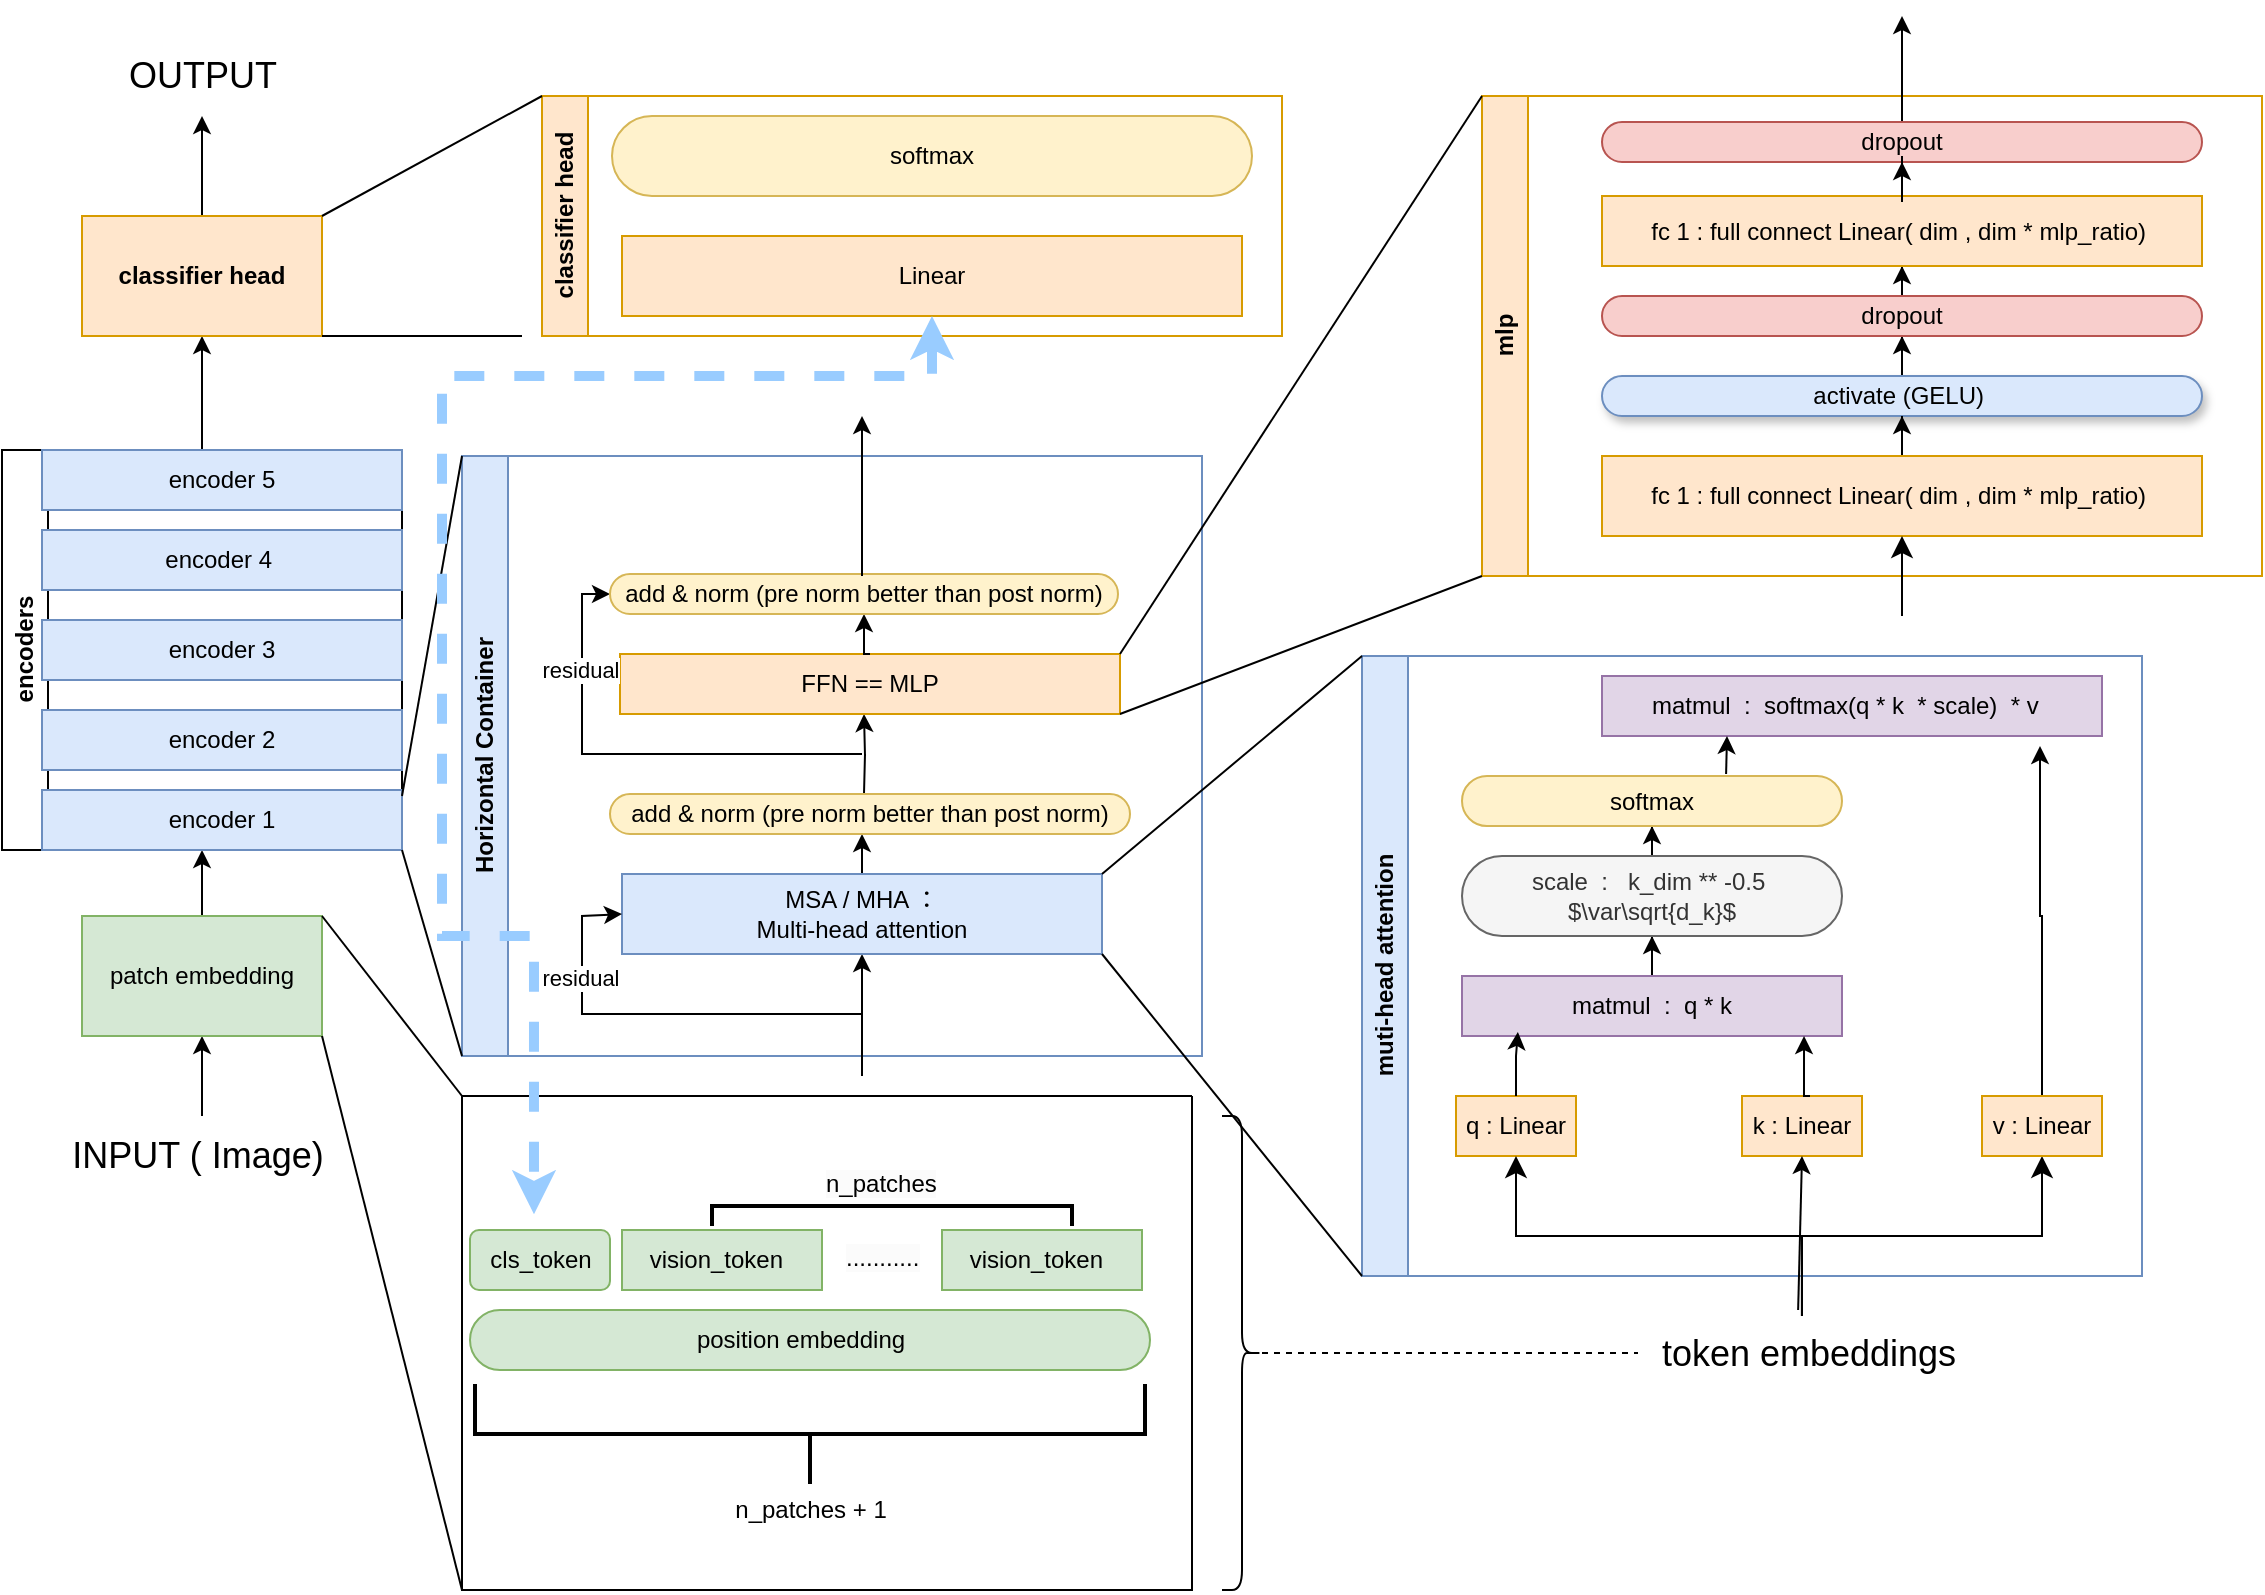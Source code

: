 <mxfile version="23.1.5" type="github">
  <diagram name="第 1 页" id="czzfnf1LqHYl-WFddmxi">
    <mxGraphModel dx="1588" dy="1012" grid="1" gridSize="10" guides="1" tooltips="1" connect="1" arrows="1" fold="1" page="1" pageScale="1" pageWidth="827" pageHeight="1169" math="0" shadow="0">
      <root>
        <mxCell id="0" />
        <mxCell id="1" parent="0" />
        <mxCell id="Urf7zwrWx2TIyKgHntSY-18" value="" style="edgeStyle=orthogonalEdgeStyle;rounded=0;orthogonalLoop=1;jettySize=auto;html=1;" edge="1" parent="1" source="Urf7zwrWx2TIyKgHntSY-19" target="Urf7zwrWx2TIyKgHntSY-21">
          <mxGeometry relative="1" as="geometry" />
        </mxCell>
        <mxCell id="Urf7zwrWx2TIyKgHntSY-19" value="&lt;font style=&quot;font-size: 18px;&quot;&gt;INPUT ( Image)&amp;nbsp;&lt;/font&gt;" style="text;html=1;align=center;verticalAlign=middle;resizable=0;points=[];autosize=1;strokeColor=none;fillColor=none;" vertex="1" parent="1">
          <mxGeometry x="135" y="760" width="150" height="40" as="geometry" />
        </mxCell>
        <mxCell id="Urf7zwrWx2TIyKgHntSY-20" value="" style="edgeStyle=orthogonalEdgeStyle;rounded=0;orthogonalLoop=1;jettySize=auto;html=1;" edge="1" parent="1" source="Urf7zwrWx2TIyKgHntSY-21">
          <mxGeometry relative="1" as="geometry">
            <mxPoint x="210" y="627" as="targetPoint" />
          </mxGeometry>
        </mxCell>
        <mxCell id="Urf7zwrWx2TIyKgHntSY-21" value="patch embedding" style="whiteSpace=wrap;html=1;fillColor=#d5e8d4;strokeColor=#82b366;" vertex="1" parent="1">
          <mxGeometry x="150" y="660" width="120" height="60" as="geometry" />
        </mxCell>
        <mxCell id="Urf7zwrWx2TIyKgHntSY-22" value="" style="edgeStyle=orthogonalEdgeStyle;rounded=0;orthogonalLoop=1;jettySize=auto;html=1;" edge="1" parent="1" source="Urf7zwrWx2TIyKgHntSY-23" target="Urf7zwrWx2TIyKgHntSY-30">
          <mxGeometry relative="1" as="geometry" />
        </mxCell>
        <mxCell id="Urf7zwrWx2TIyKgHntSY-23" value="encoders" style="swimlane;horizontal=0;whiteSpace=wrap;html=1;" vertex="1" parent="1">
          <mxGeometry x="110" y="427" width="200" height="200" as="geometry" />
        </mxCell>
        <mxCell id="Urf7zwrWx2TIyKgHntSY-24" value="encoder 5" style="rounded=0;whiteSpace=wrap;html=1;fillColor=#dae8fc;strokeColor=#6c8ebf;" vertex="1" parent="Urf7zwrWx2TIyKgHntSY-23">
          <mxGeometry x="20" width="180" height="30" as="geometry" />
        </mxCell>
        <mxCell id="Urf7zwrWx2TIyKgHntSY-25" value="encoder 4&amp;nbsp;" style="rounded=0;whiteSpace=wrap;html=1;fillColor=#dae8fc;strokeColor=#6c8ebf;" vertex="1" parent="Urf7zwrWx2TIyKgHntSY-23">
          <mxGeometry x="20" y="40" width="180" height="30" as="geometry" />
        </mxCell>
        <mxCell id="Urf7zwrWx2TIyKgHntSY-26" value="encoder 3" style="rounded=0;whiteSpace=wrap;html=1;fillColor=#dae8fc;strokeColor=#6c8ebf;" vertex="1" parent="Urf7zwrWx2TIyKgHntSY-23">
          <mxGeometry x="20" y="85" width="180" height="30" as="geometry" />
        </mxCell>
        <mxCell id="Urf7zwrWx2TIyKgHntSY-27" value="encoder 2" style="rounded=0;whiteSpace=wrap;html=1;fillColor=#dae8fc;strokeColor=#6c8ebf;" vertex="1" parent="Urf7zwrWx2TIyKgHntSY-23">
          <mxGeometry x="20" y="130" width="180" height="30" as="geometry" />
        </mxCell>
        <mxCell id="Urf7zwrWx2TIyKgHntSY-28" value="encoder 1" style="rounded=0;whiteSpace=wrap;html=1;fillColor=#dae8fc;strokeColor=#6c8ebf;" vertex="1" parent="Urf7zwrWx2TIyKgHntSY-23">
          <mxGeometry x="20" y="170" width="180" height="30" as="geometry" />
        </mxCell>
        <mxCell id="Urf7zwrWx2TIyKgHntSY-29" style="edgeStyle=orthogonalEdgeStyle;rounded=0;orthogonalLoop=1;jettySize=auto;html=1;" edge="1" parent="1" source="Urf7zwrWx2TIyKgHntSY-30" target="Urf7zwrWx2TIyKgHntSY-31">
          <mxGeometry relative="1" as="geometry" />
        </mxCell>
        <mxCell id="Urf7zwrWx2TIyKgHntSY-30" value="classifier head" style="whiteSpace=wrap;html=1;fontStyle=1;startSize=23;fillColor=#ffe6cc;strokeColor=#d79b00;" vertex="1" parent="1">
          <mxGeometry x="150" y="310" width="120" height="60" as="geometry" />
        </mxCell>
        <mxCell id="Urf7zwrWx2TIyKgHntSY-31" value="&lt;font style=&quot;font-size: 18px;&quot;&gt;OUTPUT&lt;/font&gt;" style="text;html=1;align=center;verticalAlign=middle;resizable=0;points=[];autosize=1;strokeColor=none;fillColor=none;" vertex="1" parent="1">
          <mxGeometry x="160" y="220" width="100" height="40" as="geometry" />
        </mxCell>
        <mxCell id="Urf7zwrWx2TIyKgHntSY-33" value="classifier head" style="swimlane;horizontal=0;whiteSpace=wrap;html=1;fillColor=#ffe6cc;strokeColor=#d79b00;" vertex="1" parent="1">
          <mxGeometry x="380" y="250" width="370" height="120" as="geometry" />
        </mxCell>
        <mxCell id="Urf7zwrWx2TIyKgHntSY-67" value="Linear" style="rounded=0;whiteSpace=wrap;html=1;fillColor=#ffe6cc;strokeColor=#d79b00;" vertex="1" parent="Urf7zwrWx2TIyKgHntSY-33">
          <mxGeometry x="40" y="70" width="310" height="40" as="geometry" />
        </mxCell>
        <mxCell id="Urf7zwrWx2TIyKgHntSY-68" value="softmax" style="rounded=1;whiteSpace=wrap;html=1;arcSize=50;fillColor=#fff2cc;strokeColor=#d6b656;" vertex="1" parent="Urf7zwrWx2TIyKgHntSY-33">
          <mxGeometry x="35" y="10" width="320" height="40" as="geometry" />
        </mxCell>
        <mxCell id="Urf7zwrWx2TIyKgHntSY-35" value="Horizontal Container" style="swimlane;horizontal=0;whiteSpace=wrap;html=1;fillColor=#dae8fc;strokeColor=#6c8ebf;" vertex="1" parent="1">
          <mxGeometry x="340" y="430" width="370" height="300" as="geometry" />
        </mxCell>
        <mxCell id="Urf7zwrWx2TIyKgHntSY-89" style="edgeStyle=orthogonalEdgeStyle;rounded=0;orthogonalLoop=1;jettySize=auto;html=1;exitX=0.5;exitY=0;exitDx=0;exitDy=0;entryX=0.5;entryY=1;entryDx=0;entryDy=0;" edge="1" parent="Urf7zwrWx2TIyKgHntSY-35">
          <mxGeometry relative="1" as="geometry">
            <mxPoint x="196" y="209" as="sourcePoint" />
            <mxPoint x="200" y="189" as="targetPoint" />
          </mxGeometry>
        </mxCell>
        <mxCell id="Urf7zwrWx2TIyKgHntSY-93" value="" style="edgeStyle=orthogonalEdgeStyle;rounded=0;orthogonalLoop=1;jettySize=auto;html=1;startArrow=classic;startFill=1;endArrow=none;endFill=0;" edge="1" parent="Urf7zwrWx2TIyKgHntSY-35" source="Urf7zwrWx2TIyKgHntSY-36">
          <mxGeometry relative="1" as="geometry">
            <mxPoint x="200" y="310" as="targetPoint" />
          </mxGeometry>
        </mxCell>
        <mxCell id="Urf7zwrWx2TIyKgHntSY-36" value="MSA / MHA ：&lt;br&gt;Multi-head attention" style="rounded=0;whiteSpace=wrap;html=1;fillColor=#dae8fc;strokeColor=#6c8ebf;" vertex="1" parent="Urf7zwrWx2TIyKgHntSY-35">
          <mxGeometry x="80" y="209" width="240" height="40" as="geometry" />
        </mxCell>
        <mxCell id="Urf7zwrWx2TIyKgHntSY-99" style="edgeStyle=orthogonalEdgeStyle;rounded=0;orthogonalLoop=1;jettySize=auto;html=1;entryX=0.5;entryY=1;entryDx=0;entryDy=0;" edge="1" parent="Urf7zwrWx2TIyKgHntSY-35">
          <mxGeometry relative="1" as="geometry">
            <mxPoint x="201" y="169" as="sourcePoint" />
            <mxPoint x="201" y="129" as="targetPoint" />
          </mxGeometry>
        </mxCell>
        <mxCell id="Urf7zwrWx2TIyKgHntSY-37" value="add &amp;amp; norm (pre norm better than post norm)" style="rounded=1;whiteSpace=wrap;html=1;arcSize=50;fillColor=#fff2cc;strokeColor=#d6b656;" vertex="1" parent="Urf7zwrWx2TIyKgHntSY-35">
          <mxGeometry x="74" y="169" width="260" height="20" as="geometry" />
        </mxCell>
        <mxCell id="Urf7zwrWx2TIyKgHntSY-38" value="FFN == MLP" style="rounded=0;whiteSpace=wrap;html=1;fillColor=#ffe6cc;strokeColor=#d79b00;" vertex="1" parent="Urf7zwrWx2TIyKgHntSY-35">
          <mxGeometry x="79" y="99" width="250" height="30" as="geometry" />
        </mxCell>
        <mxCell id="Urf7zwrWx2TIyKgHntSY-97" style="edgeStyle=orthogonalEdgeStyle;rounded=0;orthogonalLoop=1;jettySize=auto;html=1;startArrow=classic;startFill=1;endArrow=none;endFill=0;" edge="1" parent="Urf7zwrWx2TIyKgHntSY-35" source="Urf7zwrWx2TIyKgHntSY-39">
          <mxGeometry relative="1" as="geometry">
            <mxPoint x="200" y="149" as="targetPoint" />
            <Array as="points">
              <mxPoint x="60" y="69" />
              <mxPoint x="60" y="149" />
            </Array>
          </mxGeometry>
        </mxCell>
        <mxCell id="Urf7zwrWx2TIyKgHntSY-105" value="residual" style="edgeLabel;html=1;align=center;verticalAlign=middle;resizable=0;points=[];" vertex="1" connectable="0" parent="Urf7zwrWx2TIyKgHntSY-97">
          <mxGeometry x="-0.556" y="-1" relative="1" as="geometry">
            <mxPoint as="offset" />
          </mxGeometry>
        </mxCell>
        <mxCell id="Urf7zwrWx2TIyKgHntSY-101" value="" style="edgeStyle=orthogonalEdgeStyle;rounded=0;orthogonalLoop=1;jettySize=auto;html=1;startArrow=classic;startFill=1;endArrow=none;endFill=0;" edge="1" parent="Urf7zwrWx2TIyKgHntSY-35" source="Urf7zwrWx2TIyKgHntSY-39" target="Urf7zwrWx2TIyKgHntSY-38">
          <mxGeometry relative="1" as="geometry" />
        </mxCell>
        <mxCell id="Urf7zwrWx2TIyKgHntSY-39" value="add &amp;amp; norm (pre norm better than post norm)" style="rounded=1;whiteSpace=wrap;html=1;arcSize=50;fillColor=#fff2cc;strokeColor=#d6b656;" vertex="1" parent="Urf7zwrWx2TIyKgHntSY-35">
          <mxGeometry x="74" y="59" width="254" height="20" as="geometry" />
        </mxCell>
        <mxCell id="Urf7zwrWx2TIyKgHntSY-102" value="" style="edgeStyle=orthogonalEdgeStyle;rounded=0;orthogonalLoop=1;jettySize=auto;html=1;startArrow=classic;startFill=1;endArrow=none;endFill=0;" edge="1" parent="Urf7zwrWx2TIyKgHntSY-35">
          <mxGeometry relative="1" as="geometry">
            <mxPoint x="200" y="-20" as="sourcePoint" />
            <mxPoint x="200" y="60" as="targetPoint" />
          </mxGeometry>
        </mxCell>
        <mxCell id="Urf7zwrWx2TIyKgHntSY-41" value="" style="endArrow=none;html=1;rounded=0;entryX=0;entryY=0;entryDx=0;entryDy=0;" edge="1" parent="1" target="Urf7zwrWx2TIyKgHntSY-35">
          <mxGeometry width="50" height="50" relative="1" as="geometry">
            <mxPoint x="310" y="600" as="sourcePoint" />
            <mxPoint x="360" y="550" as="targetPoint" />
          </mxGeometry>
        </mxCell>
        <mxCell id="Urf7zwrWx2TIyKgHntSY-42" value="" style="endArrow=none;html=1;rounded=0;entryX=1;entryY=1;entryDx=0;entryDy=0;exitX=0;exitY=1;exitDx=0;exitDy=0;" edge="1" parent="1" source="Urf7zwrWx2TIyKgHntSY-35" target="Urf7zwrWx2TIyKgHntSY-23">
          <mxGeometry width="50" height="50" relative="1" as="geometry">
            <mxPoint x="490" y="470" as="sourcePoint" />
            <mxPoint x="540" y="420" as="targetPoint" />
          </mxGeometry>
        </mxCell>
        <mxCell id="Urf7zwrWx2TIyKgHntSY-43" value="" style="swimlane;startSize=0;" vertex="1" parent="1">
          <mxGeometry x="340" y="750" width="365" height="247" as="geometry">
            <mxRectangle x="380" y="670" width="50" height="40" as="alternateBounds" />
          </mxGeometry>
        </mxCell>
        <mxCell id="Urf7zwrWx2TIyKgHntSY-45" value="cls_token" style="text;html=1;align=center;verticalAlign=middle;resizable=0;points=[];autosize=1;rounded=1;fillColor=#d5e8d4;strokeColor=#82b366;" vertex="1" parent="Urf7zwrWx2TIyKgHntSY-43">
          <mxGeometry x="4" y="67" width="70" height="30" as="geometry" />
        </mxCell>
        <mxCell id="Urf7zwrWx2TIyKgHntSY-46" value="vision_token&amp;nbsp;&amp;nbsp;" style="text;html=1;align=center;verticalAlign=middle;resizable=0;points=[];autosize=1;rounded=1;fillColor=#d5e8d4;strokeColor=#82b366;arcSize=0;" vertex="1" parent="Urf7zwrWx2TIyKgHntSY-43">
          <mxGeometry x="80" y="67" width="100" height="30" as="geometry" />
        </mxCell>
        <mxCell id="Urf7zwrWx2TIyKgHntSY-59" value="vision_token&amp;nbsp;&amp;nbsp;" style="text;html=1;align=center;verticalAlign=middle;resizable=0;points=[];autosize=1;rounded=1;fillColor=#d5e8d4;strokeColor=#82b366;arcSize=0;" vertex="1" parent="Urf7zwrWx2TIyKgHntSY-43">
          <mxGeometry x="240" y="67" width="100" height="30" as="geometry" />
        </mxCell>
        <mxCell id="Urf7zwrWx2TIyKgHntSY-60" value="&lt;span style=&quot;color: rgb(0, 0, 0); font-family: Helvetica; font-size: 12px; font-style: normal; font-variant-ligatures: normal; font-variant-caps: normal; font-weight: 400; letter-spacing: normal; orphans: 2; text-align: center; text-indent: 0px; text-transform: none; widows: 2; word-spacing: 0px; -webkit-text-stroke-width: 0px; background-color: rgb(251, 251, 251); text-decoration-thickness: initial; text-decoration-style: initial; text-decoration-color: initial; float: none; display: inline !important;&quot;&gt;...........&lt;/span&gt;" style="text;whiteSpace=wrap;html=1;" vertex="1" parent="Urf7zwrWx2TIyKgHntSY-43">
          <mxGeometry x="190" y="67" width="90" height="40" as="geometry" />
        </mxCell>
        <mxCell id="Urf7zwrWx2TIyKgHntSY-48" value="&amp;nbsp; &amp;nbsp; &amp;nbsp; &amp;nbsp; &amp;nbsp; &amp;nbsp; &amp;nbsp; &amp;nbsp; &amp;nbsp; &amp;nbsp; &amp;nbsp; &amp;nbsp; &amp;nbsp; &amp;nbsp; &amp;nbsp; &amp;nbsp;position embedding&amp;nbsp; &amp;nbsp; &amp;nbsp; &amp;nbsp; &amp;nbsp; &amp;nbsp; &amp;nbsp; &amp;nbsp; &amp;nbsp; &amp;nbsp; &amp;nbsp; &amp;nbsp; &amp;nbsp; &amp;nbsp; &amp;nbsp; &amp;nbsp; &amp;nbsp;&amp;nbsp;" style="text;html=1;align=center;verticalAlign=middle;resizable=0;points=[];autosize=1;rounded=1;fillColor=#d5e8d4;strokeColor=#82b366;arcSize=50;flipH=1;flipV=1;imageWidth=96;" vertex="1" parent="Urf7zwrWx2TIyKgHntSY-43">
          <mxGeometry x="4" y="107" width="340" height="30" as="geometry" />
        </mxCell>
        <mxCell id="Urf7zwrWx2TIyKgHntSY-61" value="" style="strokeWidth=2;html=1;shape=mxgraph.flowchart.annotation_2;align=left;labelPosition=right;pointerEvents=1;rotation=-90;" vertex="1" parent="Urf7zwrWx2TIyKgHntSY-43">
          <mxGeometry x="149" y="1.5" width="50" height="335" as="geometry" />
        </mxCell>
        <mxCell id="Urf7zwrWx2TIyKgHntSY-66" value="n_patches + 1" style="text;html=1;align=center;verticalAlign=middle;resizable=0;points=[];autosize=1;strokeColor=none;fillColor=none;" vertex="1" parent="Urf7zwrWx2TIyKgHntSY-43">
          <mxGeometry x="124" y="192" width="100" height="30" as="geometry" />
        </mxCell>
        <mxCell id="Urf7zwrWx2TIyKgHntSY-49" value="" style="strokeWidth=2;html=1;shape=mxgraph.flowchart.annotation_1;align=left;pointerEvents=1;rotation=90;" vertex="1" parent="Urf7zwrWx2TIyKgHntSY-43">
          <mxGeometry x="210" y="-30" width="10" height="180" as="geometry" />
        </mxCell>
        <mxCell id="Urf7zwrWx2TIyKgHntSY-58" value="&lt;span style=&quot;color: rgb(0, 0, 0); font-family: Helvetica; font-size: 12px; font-style: normal; font-variant-ligatures: normal; font-variant-caps: normal; font-weight: 400; letter-spacing: normal; orphans: 2; text-align: center; text-indent: 0px; text-transform: none; widows: 2; word-spacing: 0px; -webkit-text-stroke-width: 0px; background-color: rgb(251, 251, 251); text-decoration-thickness: initial; text-decoration-style: initial; text-decoration-color: initial; float: none; display: inline !important;&quot;&gt;n_patches&lt;/span&gt;" style="text;whiteSpace=wrap;html=1;" vertex="1" parent="Urf7zwrWx2TIyKgHntSY-43">
          <mxGeometry x="180" y="30" width="90" height="40" as="geometry" />
        </mxCell>
        <mxCell id="Urf7zwrWx2TIyKgHntSY-63" value="" style="endArrow=none;html=1;rounded=0;exitX=1;exitY=0;exitDx=0;exitDy=0;entryX=0;entryY=0;entryDx=0;entryDy=0;" edge="1" parent="1" source="Urf7zwrWx2TIyKgHntSY-21" target="Urf7zwrWx2TIyKgHntSY-43">
          <mxGeometry width="50" height="50" relative="1" as="geometry">
            <mxPoint x="290" y="710" as="sourcePoint" />
            <mxPoint x="340" y="660" as="targetPoint" />
          </mxGeometry>
        </mxCell>
        <mxCell id="Urf7zwrWx2TIyKgHntSY-64" value="" style="endArrow=none;html=1;rounded=0;entryX=0;entryY=1;entryDx=0;entryDy=0;exitX=1;exitY=1;exitDx=0;exitDy=0;" edge="1" parent="1" source="Urf7zwrWx2TIyKgHntSY-21" target="Urf7zwrWx2TIyKgHntSY-43">
          <mxGeometry width="50" height="50" relative="1" as="geometry">
            <mxPoint x="230" y="810" as="sourcePoint" />
            <mxPoint x="280" y="760" as="targetPoint" />
          </mxGeometry>
        </mxCell>
        <mxCell id="Urf7zwrWx2TIyKgHntSY-69" value="muti-head attention" style="swimlane;horizontal=0;whiteSpace=wrap;html=1;fillColor=#dae8fc;strokeColor=#6c8ebf;" vertex="1" parent="1">
          <mxGeometry x="790" y="530" width="390" height="310" as="geometry" />
        </mxCell>
        <mxCell id="Urf7zwrWx2TIyKgHntSY-107" value="" style="edgeStyle=elbowEdgeStyle;elbow=vertical;endArrow=classic;html=1;curved=0;rounded=0;endSize=8;startSize=8;" edge="1" parent="Urf7zwrWx2TIyKgHntSY-69">
          <mxGeometry width="50" height="50" relative="1" as="geometry">
            <mxPoint x="220" y="330" as="sourcePoint" />
            <mxPoint x="340" y="250" as="targetPoint" />
          </mxGeometry>
        </mxCell>
        <mxCell id="Urf7zwrWx2TIyKgHntSY-115" value="q : Linear" style="rounded=0;whiteSpace=wrap;html=1;fillColor=#ffe6cc;strokeColor=#d79b00;" vertex="1" parent="Urf7zwrWx2TIyKgHntSY-69">
          <mxGeometry x="47" y="220" width="60" height="30" as="geometry" />
        </mxCell>
        <mxCell id="Urf7zwrWx2TIyKgHntSY-116" value="k : Linear" style="rounded=0;whiteSpace=wrap;html=1;fillColor=#ffe6cc;strokeColor=#d79b00;" vertex="1" parent="Urf7zwrWx2TIyKgHntSY-69">
          <mxGeometry x="190" y="220" width="60" height="30" as="geometry" />
        </mxCell>
        <mxCell id="Urf7zwrWx2TIyKgHntSY-130" style="edgeStyle=orthogonalEdgeStyle;rounded=0;orthogonalLoop=1;jettySize=auto;html=1;entryX=0.876;entryY=1.167;entryDx=0;entryDy=0;entryPerimeter=0;" edge="1" parent="Urf7zwrWx2TIyKgHntSY-69" source="Urf7zwrWx2TIyKgHntSY-117" target="Urf7zwrWx2TIyKgHntSY-129">
          <mxGeometry relative="1" as="geometry" />
        </mxCell>
        <mxCell id="Urf7zwrWx2TIyKgHntSY-117" value="v : Linear" style="rounded=0;whiteSpace=wrap;html=1;fillColor=#ffe6cc;strokeColor=#d79b00;" vertex="1" parent="Urf7zwrWx2TIyKgHntSY-69">
          <mxGeometry x="310" y="220" width="60" height="30" as="geometry" />
        </mxCell>
        <mxCell id="Urf7zwrWx2TIyKgHntSY-125" value="" style="edgeStyle=orthogonalEdgeStyle;rounded=0;orthogonalLoop=1;jettySize=auto;html=1;" edge="1" parent="Urf7zwrWx2TIyKgHntSY-69" source="Urf7zwrWx2TIyKgHntSY-118" target="Urf7zwrWx2TIyKgHntSY-124">
          <mxGeometry relative="1" as="geometry" />
        </mxCell>
        <mxCell id="Urf7zwrWx2TIyKgHntSY-118" value="matmul&amp;nbsp; :&amp;nbsp; q * k" style="rounded=0;whiteSpace=wrap;html=1;fillColor=#e1d5e7;strokeColor=#9673a6;" vertex="1" parent="Urf7zwrWx2TIyKgHntSY-69">
          <mxGeometry x="50" y="160" width="190" height="30" as="geometry" />
        </mxCell>
        <mxCell id="Urf7zwrWx2TIyKgHntSY-119" style="edgeStyle=orthogonalEdgeStyle;rounded=0;orthogonalLoop=1;jettySize=auto;html=1;entryX=0.147;entryY=0.933;entryDx=0;entryDy=0;entryPerimeter=0;" edge="1" parent="Urf7zwrWx2TIyKgHntSY-69" source="Urf7zwrWx2TIyKgHntSY-115" target="Urf7zwrWx2TIyKgHntSY-118">
          <mxGeometry relative="1" as="geometry" />
        </mxCell>
        <mxCell id="Urf7zwrWx2TIyKgHntSY-120" style="edgeStyle=orthogonalEdgeStyle;rounded=0;orthogonalLoop=1;jettySize=auto;html=1;entryX=0.879;entryY=1;entryDx=0;entryDy=0;entryPerimeter=0;" edge="1" parent="Urf7zwrWx2TIyKgHntSY-69">
          <mxGeometry relative="1" as="geometry">
            <mxPoint x="224" y="220" as="sourcePoint" />
            <mxPoint x="221.01" y="190" as="targetPoint" />
          </mxGeometry>
        </mxCell>
        <mxCell id="Urf7zwrWx2TIyKgHntSY-127" value="" style="edgeStyle=orthogonalEdgeStyle;rounded=0;orthogonalLoop=1;jettySize=auto;html=1;" edge="1" parent="Urf7zwrWx2TIyKgHntSY-69" source="Urf7zwrWx2TIyKgHntSY-124" target="Urf7zwrWx2TIyKgHntSY-126">
          <mxGeometry relative="1" as="geometry" />
        </mxCell>
        <mxCell id="Urf7zwrWx2TIyKgHntSY-124" value="scale&amp;nbsp; :&amp;nbsp; &amp;nbsp;k_dim ** -0.5&amp;nbsp;&lt;br&gt;$\var\sqrt{d_k}$" style="whiteSpace=wrap;html=1;rounded=1;arcSize=50;fillColor=#f5f5f5;fontColor=#333333;strokeColor=#666666;" vertex="1" parent="Urf7zwrWx2TIyKgHntSY-69">
          <mxGeometry x="50" y="100" width="190" height="40" as="geometry" />
        </mxCell>
        <mxCell id="Urf7zwrWx2TIyKgHntSY-126" value="softmax" style="whiteSpace=wrap;html=1;rounded=1;arcSize=50;fillColor=#fff2cc;strokeColor=#d6b656;" vertex="1" parent="Urf7zwrWx2TIyKgHntSY-69">
          <mxGeometry x="50" y="60" width="190" height="25" as="geometry" />
        </mxCell>
        <mxCell id="Urf7zwrWx2TIyKgHntSY-129" value="matmul&amp;nbsp; :&amp;nbsp; softmax(q * k&amp;nbsp; * scale)&amp;nbsp; * v&amp;nbsp;&amp;nbsp;" style="rounded=0;whiteSpace=wrap;html=1;fillColor=#e1d5e7;strokeColor=#9673a6;" vertex="1" parent="Urf7zwrWx2TIyKgHntSY-69">
          <mxGeometry x="120" y="10" width="250" height="30" as="geometry" />
        </mxCell>
        <mxCell id="Urf7zwrWx2TIyKgHntSY-131" style="edgeStyle=orthogonalEdgeStyle;rounded=0;orthogonalLoop=1;jettySize=auto;html=1;exitX=0.25;exitY=1;exitDx=0;exitDy=0;entryX=0.695;entryY=-0.04;entryDx=0;entryDy=0;entryPerimeter=0;startArrow=classic;startFill=1;endArrow=none;endFill=0;" edge="1" parent="Urf7zwrWx2TIyKgHntSY-69" source="Urf7zwrWx2TIyKgHntSY-129" target="Urf7zwrWx2TIyKgHntSY-126">
          <mxGeometry relative="1" as="geometry" />
        </mxCell>
        <mxCell id="Urf7zwrWx2TIyKgHntSY-71" value="" style="endArrow=none;html=1;rounded=0;entryX=0;entryY=0;entryDx=0;entryDy=0;exitX=1;exitY=0;exitDx=0;exitDy=0;" edge="1" parent="1" source="Urf7zwrWx2TIyKgHntSY-30" target="Urf7zwrWx2TIyKgHntSY-33">
          <mxGeometry width="50" height="50" relative="1" as="geometry">
            <mxPoint x="270" y="317" as="sourcePoint" />
            <mxPoint x="320" y="267" as="targetPoint" />
          </mxGeometry>
        </mxCell>
        <mxCell id="Urf7zwrWx2TIyKgHntSY-72" value="" style="endArrow=none;html=1;rounded=0;exitX=1;exitY=1;exitDx=0;exitDy=0;" edge="1" parent="1" source="Urf7zwrWx2TIyKgHntSY-30">
          <mxGeometry width="50" height="50" relative="1" as="geometry">
            <mxPoint x="270" y="380" as="sourcePoint" />
            <mxPoint x="370" y="370" as="targetPoint" />
          </mxGeometry>
        </mxCell>
        <mxCell id="Urf7zwrWx2TIyKgHntSY-74" value="" style="endArrow=none;html=1;rounded=0;entryX=0;entryY=0;entryDx=0;entryDy=0;exitX=1;exitY=0;exitDx=0;exitDy=0;" edge="1" parent="1" source="Urf7zwrWx2TIyKgHntSY-36" target="Urf7zwrWx2TIyKgHntSY-69">
          <mxGeometry width="50" height="50" relative="1" as="geometry">
            <mxPoint x="550" y="500" as="sourcePoint" />
            <mxPoint x="600" y="450" as="targetPoint" />
          </mxGeometry>
        </mxCell>
        <mxCell id="Urf7zwrWx2TIyKgHntSY-75" value="" style="endArrow=none;html=1;rounded=0;entryX=0;entryY=1;entryDx=0;entryDy=0;exitX=1;exitY=1;exitDx=0;exitDy=0;" edge="1" parent="1" source="Urf7zwrWx2TIyKgHntSY-36" target="Urf7zwrWx2TIyKgHntSY-69">
          <mxGeometry width="50" height="50" relative="1" as="geometry">
            <mxPoint x="580" y="630" as="sourcePoint" />
            <mxPoint x="600" y="450" as="targetPoint" />
          </mxGeometry>
        </mxCell>
        <mxCell id="Urf7zwrWx2TIyKgHntSY-76" value="mlp" style="swimlane;horizontal=0;whiteSpace=wrap;html=1;fillColor=#ffe6cc;strokeColor=#d79b00;" vertex="1" parent="1">
          <mxGeometry x="850" y="250" width="390" height="240" as="geometry" />
        </mxCell>
        <mxCell id="Urf7zwrWx2TIyKgHntSY-137" value="" style="edgeStyle=orthogonalEdgeStyle;rounded=0;orthogonalLoop=1;jettySize=auto;html=1;" edge="1" parent="Urf7zwrWx2TIyKgHntSY-76" source="Urf7zwrWx2TIyKgHntSY-134" target="Urf7zwrWx2TIyKgHntSY-136">
          <mxGeometry relative="1" as="geometry" />
        </mxCell>
        <mxCell id="Urf7zwrWx2TIyKgHntSY-134" value="activate (GELU)&amp;nbsp;" style="whiteSpace=wrap;html=1;rounded=1;arcSize=50;shadow=1;fillColor=#dae8fc;strokeColor=#6c8ebf;" vertex="1" parent="Urf7zwrWx2TIyKgHntSY-76">
          <mxGeometry x="60" y="140" width="300" height="20" as="geometry" />
        </mxCell>
        <mxCell id="Urf7zwrWx2TIyKgHntSY-139" value="" style="edgeStyle=orthogonalEdgeStyle;rounded=0;orthogonalLoop=1;jettySize=auto;html=1;" edge="1" parent="Urf7zwrWx2TIyKgHntSY-76" source="Urf7zwrWx2TIyKgHntSY-136" target="Urf7zwrWx2TIyKgHntSY-138">
          <mxGeometry relative="1" as="geometry" />
        </mxCell>
        <mxCell id="Urf7zwrWx2TIyKgHntSY-136" value="dropout" style="whiteSpace=wrap;html=1;rounded=1;arcSize=50;fillColor=#f8cecc;strokeColor=#b85450;" vertex="1" parent="Urf7zwrWx2TIyKgHntSY-76">
          <mxGeometry x="60" y="100" width="300" height="20" as="geometry" />
        </mxCell>
        <mxCell id="Urf7zwrWx2TIyKgHntSY-138" value="fc 1 : full connect Linear( dim , dim * mlp_ratio)&amp;nbsp;" style="whiteSpace=wrap;html=1;rounded=0;fillColor=#ffe6cc;strokeColor=#d79b00;" vertex="1" parent="Urf7zwrWx2TIyKgHntSY-76">
          <mxGeometry x="60" y="50" width="300" height="35" as="geometry" />
        </mxCell>
        <mxCell id="Urf7zwrWx2TIyKgHntSY-77" value="" style="endArrow=none;html=1;rounded=0;entryX=0;entryY=0;entryDx=0;entryDy=0;exitX=1;exitY=0;exitDx=0;exitDy=0;" edge="1" parent="1" source="Urf7zwrWx2TIyKgHntSY-38" target="Urf7zwrWx2TIyKgHntSY-76">
          <mxGeometry width="50" height="50" relative="1" as="geometry">
            <mxPoint x="790" y="340" as="sourcePoint" />
            <mxPoint x="840" y="290" as="targetPoint" />
          </mxGeometry>
        </mxCell>
        <mxCell id="Urf7zwrWx2TIyKgHntSY-78" value="" style="endArrow=none;html=1;rounded=0;entryX=0;entryY=1;entryDx=0;entryDy=0;exitX=1;exitY=1;exitDx=0;exitDy=0;" edge="1" parent="1" source="Urf7zwrWx2TIyKgHntSY-38" target="Urf7zwrWx2TIyKgHntSY-76">
          <mxGeometry width="50" height="50" relative="1" as="geometry">
            <mxPoint x="790" y="340" as="sourcePoint" />
            <mxPoint x="840" y="290" as="targetPoint" />
          </mxGeometry>
        </mxCell>
        <mxCell id="Urf7zwrWx2TIyKgHntSY-87" value="" style="edgeStyle=orthogonalEdgeStyle;rounded=0;orthogonalLoop=1;jettySize=auto;html=1;entryX=0.457;entryY=-0.264;entryDx=0;entryDy=0;entryPerimeter=0;strokeColor=#99CCFF;strokeWidth=5;startArrow=classic;startFill=1;endArrow=classic;endFill=1;dashed=1;" edge="1" parent="1" source="Urf7zwrWx2TIyKgHntSY-67" target="Urf7zwrWx2TIyKgHntSY-45">
          <mxGeometry relative="1" as="geometry">
            <Array as="points">
              <mxPoint x="575" y="390" />
              <mxPoint x="330" y="390" />
              <mxPoint x="330" y="670" />
              <mxPoint x="376" y="670" />
            </Array>
          </mxGeometry>
        </mxCell>
        <mxCell id="Urf7zwrWx2TIyKgHntSY-94" value="" style="endArrow=classic;html=1;rounded=0;entryX=0;entryY=0.5;entryDx=0;entryDy=0;" edge="1" parent="1" target="Urf7zwrWx2TIyKgHntSY-36">
          <mxGeometry width="50" height="50" relative="1" as="geometry">
            <mxPoint x="540" y="709" as="sourcePoint" />
            <mxPoint x="410" y="619" as="targetPoint" />
            <Array as="points">
              <mxPoint x="460" y="709" />
              <mxPoint x="400" y="709" />
              <mxPoint x="400" y="660" />
            </Array>
          </mxGeometry>
        </mxCell>
        <mxCell id="Urf7zwrWx2TIyKgHntSY-104" value="residual" style="edgeLabel;html=1;align=center;verticalAlign=middle;resizable=0;points=[];" vertex="1" connectable="0" parent="Urf7zwrWx2TIyKgHntSY-94">
          <mxGeometry x="0.514" y="1" relative="1" as="geometry">
            <mxPoint as="offset" />
          </mxGeometry>
        </mxCell>
        <mxCell id="Urf7zwrWx2TIyKgHntSY-108" value="&lt;font style=&quot;font-size: 18px;&quot;&gt;token embeddings&lt;/font&gt;" style="text;html=1;align=center;verticalAlign=middle;resizable=0;points=[];autosize=1;strokeColor=none;fillColor=none;" vertex="1" parent="1">
          <mxGeometry x="928" y="858.5" width="170" height="40" as="geometry" />
        </mxCell>
        <mxCell id="Urf7zwrWx2TIyKgHntSY-110" style="edgeStyle=orthogonalEdgeStyle;rounded=0;orthogonalLoop=1;jettySize=auto;html=1;dashed=1;endArrow=none;endFill=0;" edge="1" parent="1" source="Urf7zwrWx2TIyKgHntSY-109" target="Urf7zwrWx2TIyKgHntSY-108">
          <mxGeometry relative="1" as="geometry" />
        </mxCell>
        <mxCell id="Urf7zwrWx2TIyKgHntSY-109" value="" style="shape=curlyBracket;whiteSpace=wrap;html=1;rounded=1;flipH=1;labelPosition=right;verticalLabelPosition=middle;align=left;verticalAlign=middle;" vertex="1" parent="1">
          <mxGeometry x="720" y="760" width="20" height="237" as="geometry" />
        </mxCell>
        <mxCell id="Urf7zwrWx2TIyKgHntSY-111" value="" style="edgeStyle=elbowEdgeStyle;elbow=vertical;endArrow=classic;html=1;curved=0;rounded=0;endSize=8;startSize=8;entryX=0.5;entryY=1;entryDx=0;entryDy=0;exitX=0.482;exitY=0.038;exitDx=0;exitDy=0;exitPerimeter=0;" edge="1" parent="1" source="Urf7zwrWx2TIyKgHntSY-108" target="Urf7zwrWx2TIyKgHntSY-115">
          <mxGeometry width="50" height="50" relative="1" as="geometry">
            <mxPoint x="1000" y="850" as="sourcePoint" />
            <mxPoint x="870" y="780" as="targetPoint" />
            <Array as="points">
              <mxPoint x="940" y="820" />
            </Array>
          </mxGeometry>
        </mxCell>
        <mxCell id="Urf7zwrWx2TIyKgHntSY-123" value="" style="endArrow=classic;html=1;rounded=0;exitX=0.471;exitY=-0.037;exitDx=0;exitDy=0;exitPerimeter=0;entryX=0.5;entryY=1;entryDx=0;entryDy=0;" edge="1" parent="1" source="Urf7zwrWx2TIyKgHntSY-108" target="Urf7zwrWx2TIyKgHntSY-116">
          <mxGeometry width="50" height="50" relative="1" as="geometry">
            <mxPoint x="950" y="820" as="sourcePoint" />
            <mxPoint x="1000" y="770" as="targetPoint" />
          </mxGeometry>
        </mxCell>
        <mxCell id="Urf7zwrWx2TIyKgHntSY-135" value="" style="edgeStyle=orthogonalEdgeStyle;rounded=0;orthogonalLoop=1;jettySize=auto;html=1;" edge="1" parent="1" source="Urf7zwrWx2TIyKgHntSY-132" target="Urf7zwrWx2TIyKgHntSY-134">
          <mxGeometry relative="1" as="geometry" />
        </mxCell>
        <mxCell id="Urf7zwrWx2TIyKgHntSY-132" value="fc 1 : full connect Linear( dim , dim * mlp_ratio)&amp;nbsp;" style="rounded=0;whiteSpace=wrap;html=1;fillColor=#ffe6cc;strokeColor=#d79b00;" vertex="1" parent="1">
          <mxGeometry x="910" y="430" width="300" height="40" as="geometry" />
        </mxCell>
        <mxCell id="Urf7zwrWx2TIyKgHntSY-133" value="" style="edgeStyle=elbowEdgeStyle;elbow=vertical;endArrow=classic;html=1;curved=0;rounded=0;endSize=8;startSize=8;entryX=0.5;entryY=1;entryDx=0;entryDy=0;" edge="1" parent="1" target="Urf7zwrWx2TIyKgHntSY-132">
          <mxGeometry width="50" height="50" relative="1" as="geometry">
            <mxPoint x="1060" y="510" as="sourcePoint" />
            <mxPoint x="1000" y="700" as="targetPoint" />
          </mxGeometry>
        </mxCell>
        <mxCell id="Urf7zwrWx2TIyKgHntSY-143" value="" style="edgeStyle=orthogonalEdgeStyle;rounded=0;orthogonalLoop=1;jettySize=auto;html=1;" edge="1" parent="1" source="Urf7zwrWx2TIyKgHntSY-140">
          <mxGeometry relative="1" as="geometry">
            <mxPoint x="1060" y="210" as="targetPoint" />
          </mxGeometry>
        </mxCell>
        <mxCell id="Urf7zwrWx2TIyKgHntSY-140" value="dropout" style="whiteSpace=wrap;html=1;rounded=1;arcSize=50;fillColor=#f8cecc;strokeColor=#b85450;" vertex="1" parent="1">
          <mxGeometry x="910" y="263" width="300" height="20" as="geometry" />
        </mxCell>
        <mxCell id="Urf7zwrWx2TIyKgHntSY-141" value="" style="edgeStyle=orthogonalEdgeStyle;rounded=0;orthogonalLoop=1;jettySize=auto;html=1;" edge="1" parent="1" source="Urf7zwrWx2TIyKgHntSY-138" target="Urf7zwrWx2TIyKgHntSY-140">
          <mxGeometry relative="1" as="geometry" />
        </mxCell>
      </root>
    </mxGraphModel>
  </diagram>
</mxfile>
